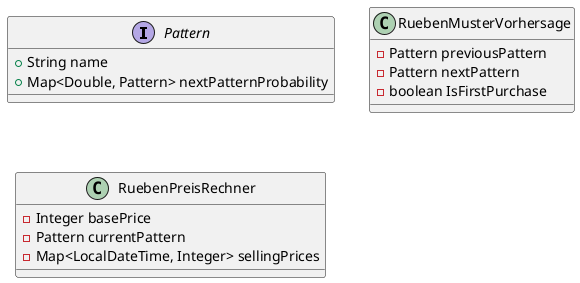 @startuml
'https://plantuml.com/class-diagram

interface Pattern {
    +String name
    +Map<Double, Pattern> nextPatternProbability
}
class RuebenMusterVorhersage {
    -Pattern previousPattern
    -Pattern nextPattern
    -boolean IsFirstPurchase
}

class RuebenPreisRechner {
    -Integer basePrice
    -Pattern currentPattern
    -Map<LocalDateTime, Integer> sellingPrices

}


@enduml